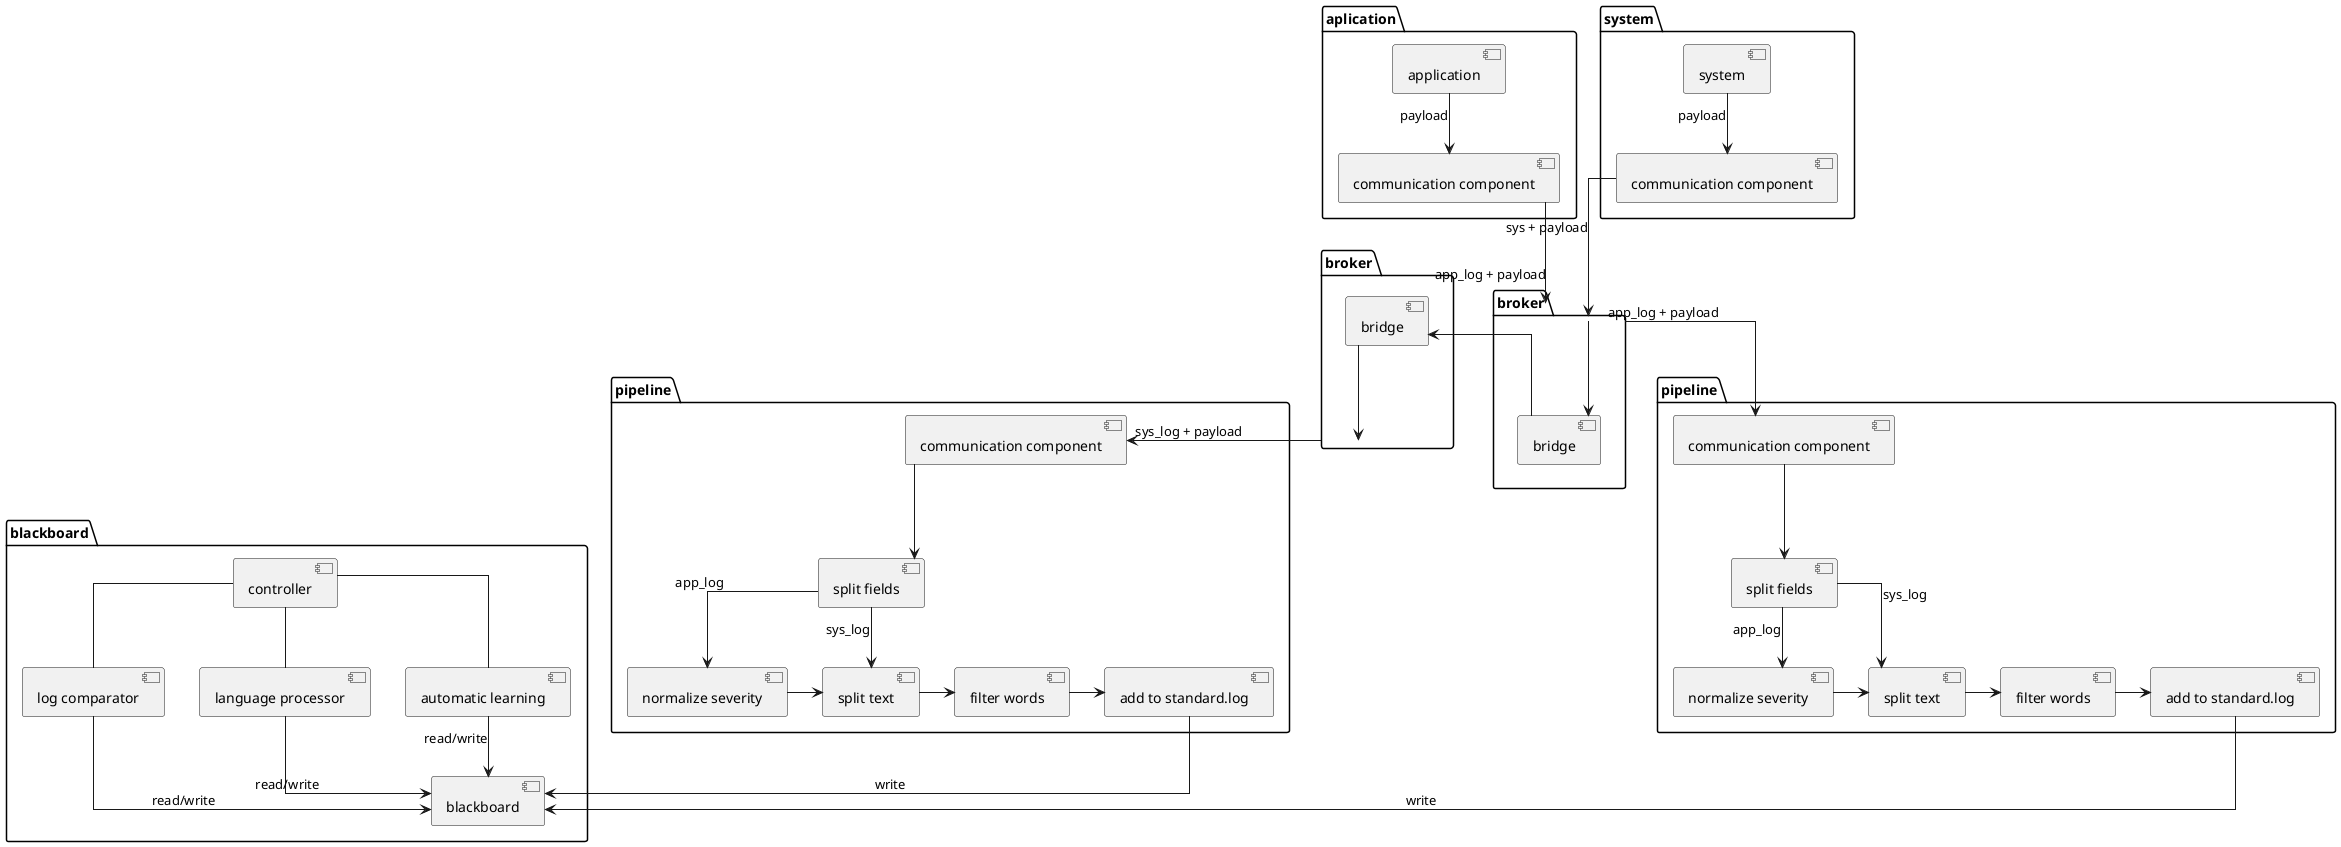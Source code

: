 @startuml
skinparam linetype polyline
skinparam linetype ortho

skinparam defaultFontName "Fira Code Retina"


package "aplication" {
[application] as app1
[communication component] as cc_application

app1 --> cc_application : payload
}

package "system" {
[system] as sys1
[communication component] as cc_system
sys1  --> cc_system : payload
}

package "broker" as brk1 {
[bridge] as bdg1
}

package "broker" as brk2 {
[bridge] as bdg2
}

package "pipeline" as p1 {
[communication component] as cc_pipeline1
[split fields] as spf1
[normalize severity] as ns1
[split text] as spt1
[filter words] as fw1
[add to standard.log] as add1

cc_pipeline1 --> spf1
spf1 --> ns1 : app_log
spf1 --> spt1 : sys_log
ns1 -> spt1
spt1 ->fw1
fw1 -> add1
}

package "pipeline" as p2 {
[communication component] as cc_pipeline2
[split fields] as spf2
[normalize severity] as ns2
[split text] as spt2
[filter words] as fw2
[add to standard.log] as add2

cc_pipeline2 --> spf2
spf2 --> ns2 : app_log
spf2 --> spt2 : sys_log
ns2 -> spt2
spt2 ->fw2
fw2 -> add2
}


package "blackboard" as BB {
[controller] as cc
[blackboard] as bb
[log comparator] as lc
[language processor] as lp
[automatic learning] as al

lc --> bb : read/write
lp --> bb : read/write
al --> bb : read/write
cc -- lc
cc -- lp
cc -- al
}


'aplication -[hidden]down- brk1
'''system -[hidden]down- brk1
'aplication -[hidden]down- brk2
'''system -[hidden]down- brk2
'
'brk1 -[hidden]left- brk2
'
'
'brk1 -[hidden]right- p1
'brk1 -[hidden]down- p2
'brk2 -[hidden]down- p1
'brk2 -[hidden]down- p2
'
'p1 -[hidden]left- p2
'
'p1 -[hidden]down- BB
'p2 -[hidden]down- BB
cc_application --> brk1 : app_log + payload
brk1 --> cc_pipeline1 : app_log + payload
add1 --> bb : write
cc_system --> brk1 : sys + payload
brk1 --> bdg1
bdg1 -left-> bdg2
bdg2 --> brk2
brk2 -right-> cc_pipeline2 : sys_log + payload
add2 --> bb : write

@enduml